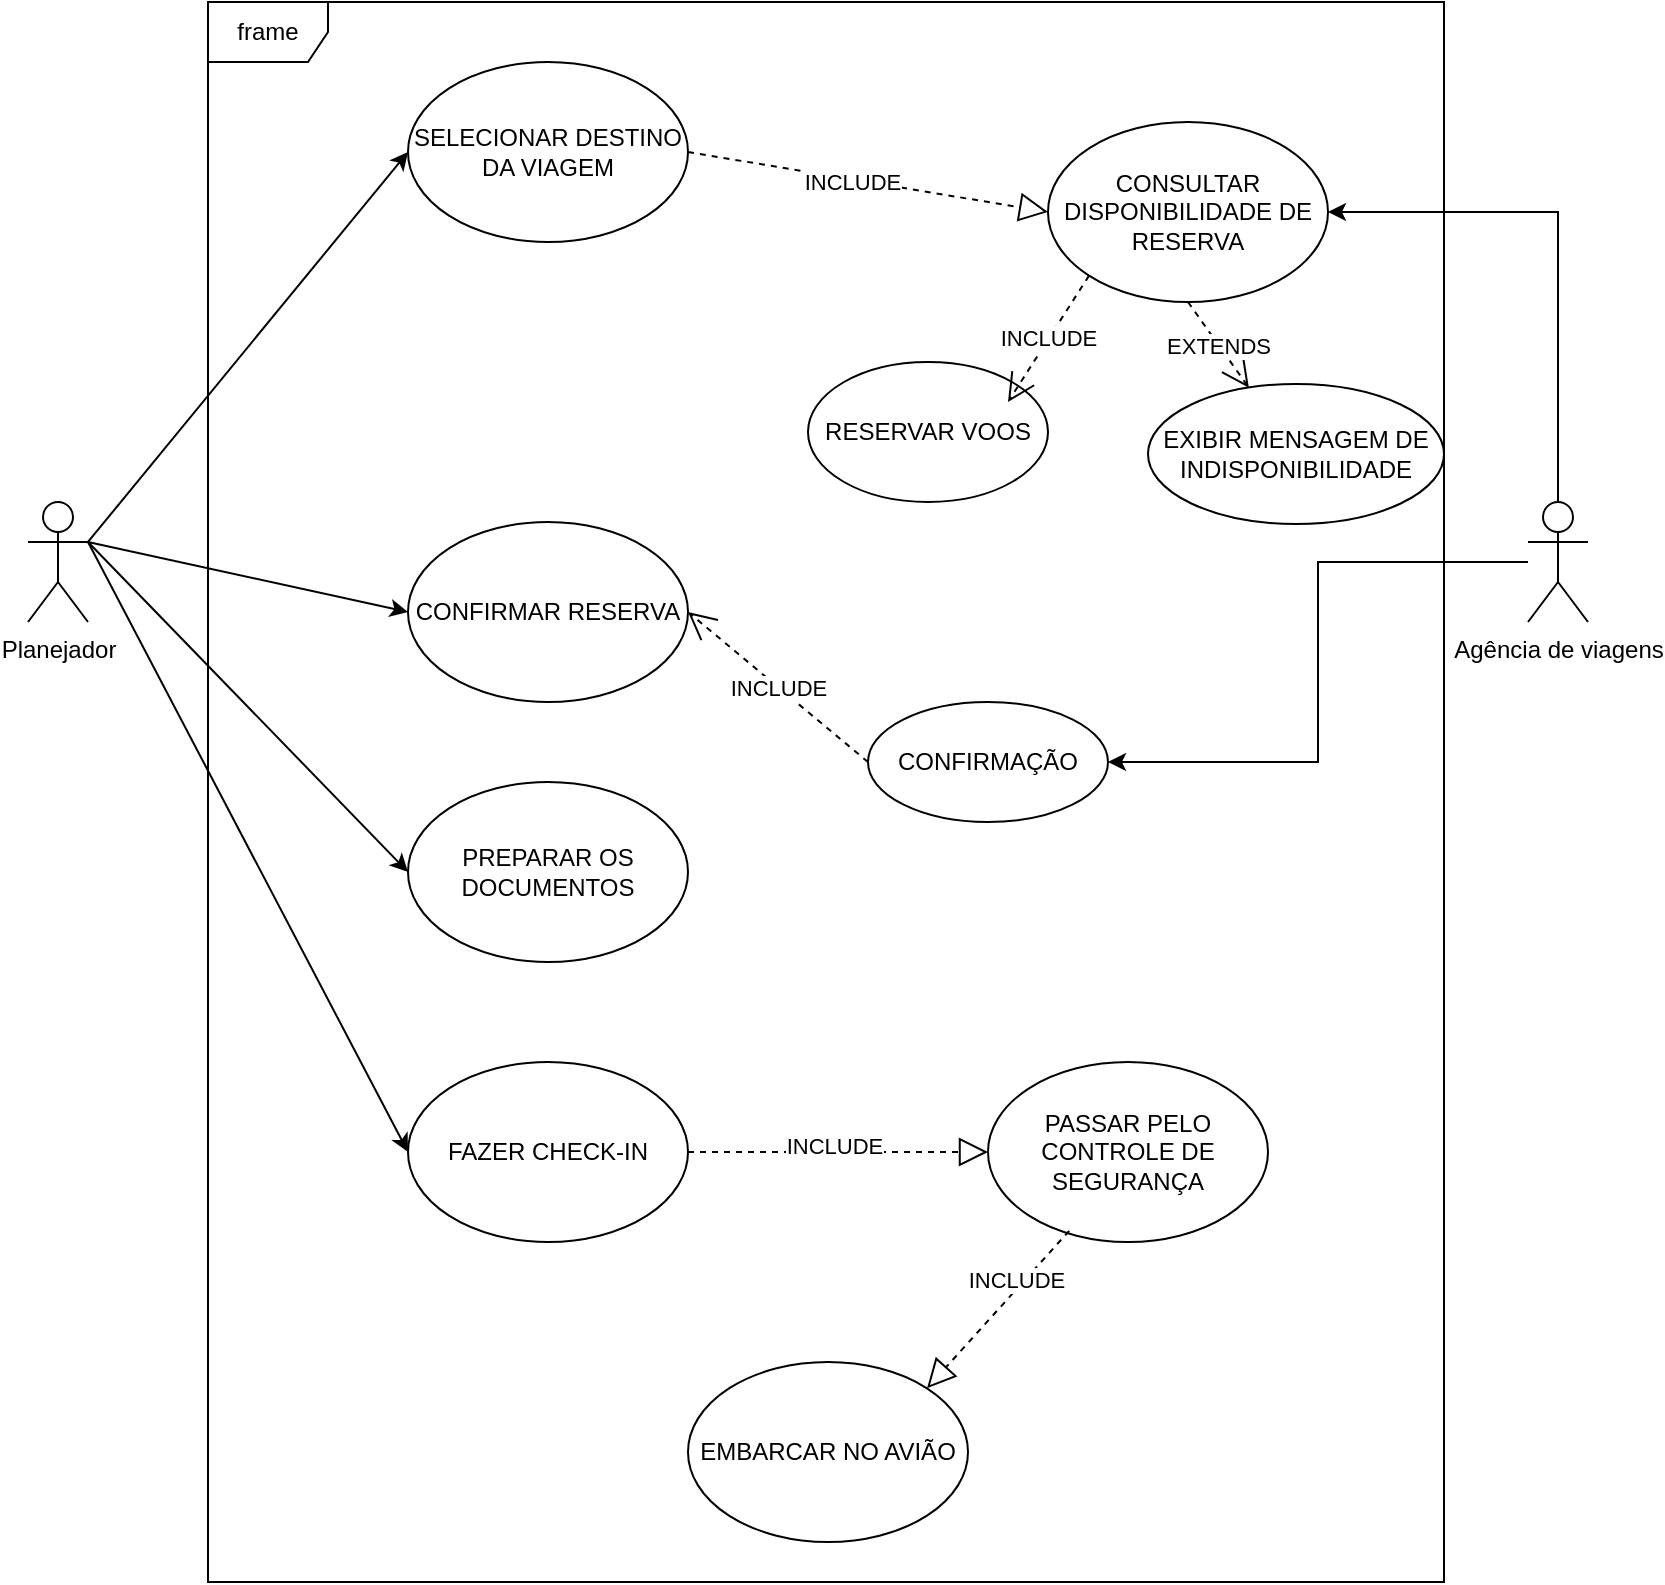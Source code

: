 <mxfile version="24.0.2" type="github">
  <diagram name="Page-1" id="2YBvvXClWsGukQMizWep">
    <mxGraphModel dx="574" dy="510" grid="1" gridSize="10" guides="1" tooltips="1" connect="1" arrows="1" fold="1" page="1" pageScale="1" pageWidth="850" pageHeight="1100" math="0" shadow="0">
      <root>
        <mxCell id="0" />
        <mxCell id="1" parent="0" />
        <mxCell id="GWX-clTnrMnO6bSCdka6-1" value="Planejador&lt;div&gt;&lt;br/&gt;&lt;/div&gt;" style="shape=umlActor;verticalLabelPosition=bottom;verticalAlign=top;html=1;outlineConnect=0;" parent="1" vertex="1">
          <mxGeometry x="222" y="1159" width="30" height="60" as="geometry" />
        </mxCell>
        <mxCell id="GWX-clTnrMnO6bSCdka6-2" value="SELECIONAR DESTINO DA VIAGEM" style="ellipse;whiteSpace=wrap;html=1;" parent="1" vertex="1">
          <mxGeometry x="412" y="939" width="140" height="90" as="geometry" />
        </mxCell>
        <mxCell id="GWX-clTnrMnO6bSCdka6-11" style="edgeStyle=orthogonalEdgeStyle;rounded=0;orthogonalLoop=1;jettySize=auto;html=1;exitX=0.5;exitY=0;exitDx=0;exitDy=0;exitPerimeter=0;entryX=1;entryY=0.5;entryDx=0;entryDy=0;" parent="1" source="GWX-clTnrMnO6bSCdka6-3" target="GWX-clTnrMnO6bSCdka6-9" edge="1">
          <mxGeometry relative="1" as="geometry" />
        </mxCell>
        <mxCell id="GWX-clTnrMnO6bSCdka6-42" style="edgeStyle=orthogonalEdgeStyle;rounded=0;orthogonalLoop=1;jettySize=auto;html=1;entryX=1;entryY=0.5;entryDx=0;entryDy=0;" parent="1" source="GWX-clTnrMnO6bSCdka6-3" target="GWX-clTnrMnO6bSCdka6-21" edge="1">
          <mxGeometry relative="1" as="geometry" />
        </mxCell>
        <mxCell id="GWX-clTnrMnO6bSCdka6-3" value="Agência de viagens" style="shape=umlActor;verticalLabelPosition=bottom;verticalAlign=top;html=1;outlineConnect=0;" parent="1" vertex="1">
          <mxGeometry x="972" y="1159" width="30" height="60" as="geometry" />
        </mxCell>
        <mxCell id="GWX-clTnrMnO6bSCdka6-9" value="CONSULTAR DISPONIBILIDADE DE RESERVA" style="ellipse;whiteSpace=wrap;html=1;" parent="1" vertex="1">
          <mxGeometry x="732" y="969" width="140" height="90" as="geometry" />
        </mxCell>
        <mxCell id="GWX-clTnrMnO6bSCdka6-15" value="" style="endArrow=block;dashed=1;endFill=0;endSize=12;html=1;rounded=0;exitX=1;exitY=0.5;exitDx=0;exitDy=0;entryX=0;entryY=0.5;entryDx=0;entryDy=0;" parent="1" source="GWX-clTnrMnO6bSCdka6-2" target="GWX-clTnrMnO6bSCdka6-9" edge="1">
          <mxGeometry width="160" relative="1" as="geometry">
            <mxPoint x="542" y="1149" as="sourcePoint" />
            <mxPoint x="702" y="1149" as="targetPoint" />
          </mxGeometry>
        </mxCell>
        <mxCell id="GWX-clTnrMnO6bSCdka6-16" value="INCLUDE" style="edgeLabel;html=1;align=center;verticalAlign=middle;resizable=0;points=[];" parent="GWX-clTnrMnO6bSCdka6-15" vertex="1" connectable="0">
          <mxGeometry x="-0.086" y="-1" relative="1" as="geometry">
            <mxPoint as="offset" />
          </mxGeometry>
        </mxCell>
        <mxCell id="GWX-clTnrMnO6bSCdka6-18" value="RESERVAR VOOS" style="ellipse;whiteSpace=wrap;html=1;" parent="1" vertex="1">
          <mxGeometry x="612" y="1089" width="120" height="70" as="geometry" />
        </mxCell>
        <mxCell id="GWX-clTnrMnO6bSCdka6-19" value="INCLUDE" style="endArrow=open;endSize=12;dashed=1;html=1;rounded=0;exitX=0;exitY=1;exitDx=0;exitDy=0;" parent="1" source="GWX-clTnrMnO6bSCdka6-9" edge="1">
          <mxGeometry width="160" relative="1" as="geometry">
            <mxPoint x="522" y="1159" as="sourcePoint" />
            <mxPoint x="712" y="1109" as="targetPoint" />
          </mxGeometry>
        </mxCell>
        <mxCell id="GWX-clTnrMnO6bSCdka6-20" value="CONFIRMAR RESERVA" style="ellipse;whiteSpace=wrap;html=1;" parent="1" vertex="1">
          <mxGeometry x="412" y="1169" width="140" height="90" as="geometry" />
        </mxCell>
        <mxCell id="GWX-clTnrMnO6bSCdka6-21" value="CONFIRMAÇÃO" style="ellipse;whiteSpace=wrap;html=1;" parent="1" vertex="1">
          <mxGeometry x="642" y="1259" width="120" height="60" as="geometry" />
        </mxCell>
        <mxCell id="GWX-clTnrMnO6bSCdka6-22" value="INCLUDE" style="endArrow=open;endSize=12;dashed=1;html=1;rounded=0;entryX=1;entryY=0.5;entryDx=0;entryDy=0;exitX=0;exitY=0.5;exitDx=0;exitDy=0;" parent="1" source="GWX-clTnrMnO6bSCdka6-21" target="GWX-clTnrMnO6bSCdka6-20" edge="1">
          <mxGeometry width="160" relative="1" as="geometry">
            <mxPoint x="522" y="1169" as="sourcePoint" />
            <mxPoint x="642" y="1289" as="targetPoint" />
          </mxGeometry>
        </mxCell>
        <mxCell id="GWX-clTnrMnO6bSCdka6-24" value="PREPARAR OS DOCUMENTOS" style="ellipse;whiteSpace=wrap;html=1;" parent="1" vertex="1">
          <mxGeometry x="412" y="1299" width="140" height="90" as="geometry" />
        </mxCell>
        <mxCell id="GWX-clTnrMnO6bSCdka6-27" value="" style="endArrow=classic;html=1;rounded=0;exitX=1;exitY=0.333;exitDx=0;exitDy=0;exitPerimeter=0;entryX=0;entryY=0.5;entryDx=0;entryDy=0;" parent="1" source="GWX-clTnrMnO6bSCdka6-1" target="GWX-clTnrMnO6bSCdka6-2" edge="1">
          <mxGeometry width="50" height="50" relative="1" as="geometry">
            <mxPoint x="722" y="1199" as="sourcePoint" />
            <mxPoint x="772" y="1149" as="targetPoint" />
          </mxGeometry>
        </mxCell>
        <mxCell id="GWX-clTnrMnO6bSCdka6-28" value="" style="endArrow=classic;html=1;rounded=0;exitX=1;exitY=0.333;exitDx=0;exitDy=0;exitPerimeter=0;entryX=0;entryY=0.5;entryDx=0;entryDy=0;" parent="1" source="GWX-clTnrMnO6bSCdka6-1" target="GWX-clTnrMnO6bSCdka6-20" edge="1">
          <mxGeometry width="50" height="50" relative="1" as="geometry">
            <mxPoint x="222" y="1189" as="sourcePoint" />
            <mxPoint x="422" y="994" as="targetPoint" />
          </mxGeometry>
        </mxCell>
        <mxCell id="GWX-clTnrMnO6bSCdka6-29" value="" style="endArrow=classic;html=1;rounded=0;exitX=1;exitY=0.333;exitDx=0;exitDy=0;exitPerimeter=0;entryX=0;entryY=0.5;entryDx=0;entryDy=0;" parent="1" source="GWX-clTnrMnO6bSCdka6-1" target="GWX-clTnrMnO6bSCdka6-24" edge="1">
          <mxGeometry width="50" height="50" relative="1" as="geometry">
            <mxPoint x="222" y="1189" as="sourcePoint" />
            <mxPoint x="422" y="1224" as="targetPoint" />
          </mxGeometry>
        </mxCell>
        <mxCell id="GWX-clTnrMnO6bSCdka6-30" value="FAZER CHECK-IN" style="ellipse;whiteSpace=wrap;html=1;" parent="1" vertex="1">
          <mxGeometry x="412" y="1439" width="140" height="90" as="geometry" />
        </mxCell>
        <mxCell id="GWX-clTnrMnO6bSCdka6-31" value="PASSAR PELO CONTROLE DE SEGURANÇA" style="ellipse;whiteSpace=wrap;html=1;" parent="1" vertex="1">
          <mxGeometry x="702" y="1439" width="140" height="90" as="geometry" />
        </mxCell>
        <mxCell id="GWX-clTnrMnO6bSCdka6-32" value="EMBARCAR NO AVIÃO" style="ellipse;whiteSpace=wrap;html=1;" parent="1" vertex="1">
          <mxGeometry x="552" y="1589" width="140" height="90" as="geometry" />
        </mxCell>
        <mxCell id="GWX-clTnrMnO6bSCdka6-33" value="" style="endArrow=classic;html=1;rounded=0;exitX=1;exitY=0.333;exitDx=0;exitDy=0;exitPerimeter=0;entryX=0;entryY=0.5;entryDx=0;entryDy=0;" parent="1" source="GWX-clTnrMnO6bSCdka6-1" target="GWX-clTnrMnO6bSCdka6-30" edge="1">
          <mxGeometry width="50" height="50" relative="1" as="geometry">
            <mxPoint x="222" y="1189" as="sourcePoint" />
            <mxPoint x="422" y="1354" as="targetPoint" />
          </mxGeometry>
        </mxCell>
        <mxCell id="GWX-clTnrMnO6bSCdka6-34" value="" style="endArrow=block;dashed=1;endFill=0;endSize=12;html=1;rounded=0;exitX=1;exitY=0.5;exitDx=0;exitDy=0;" parent="1" source="GWX-clTnrMnO6bSCdka6-30" target="GWX-clTnrMnO6bSCdka6-31" edge="1">
          <mxGeometry width="160" relative="1" as="geometry">
            <mxPoint x="672" y="1529" as="sourcePoint" />
            <mxPoint x="832" y="1529" as="targetPoint" />
          </mxGeometry>
        </mxCell>
        <mxCell id="GWX-clTnrMnO6bSCdka6-36" value="INCLUDE" style="edgeLabel;html=1;align=center;verticalAlign=middle;resizable=0;points=[];" parent="GWX-clTnrMnO6bSCdka6-34" vertex="1" connectable="0">
          <mxGeometry x="-0.035" y="3" relative="1" as="geometry">
            <mxPoint as="offset" />
          </mxGeometry>
        </mxCell>
        <mxCell id="GWX-clTnrMnO6bSCdka6-35" value="" style="endArrow=block;dashed=1;endFill=0;endSize=12;html=1;rounded=0;exitX=0.29;exitY=0.938;exitDx=0;exitDy=0;entryX=1;entryY=0;entryDx=0;entryDy=0;exitPerimeter=0;" parent="1" source="GWX-clTnrMnO6bSCdka6-31" target="GWX-clTnrMnO6bSCdka6-32" edge="1">
          <mxGeometry width="160" relative="1" as="geometry">
            <mxPoint x="562" y="1494" as="sourcePoint" />
            <mxPoint x="712" y="1494" as="targetPoint" />
          </mxGeometry>
        </mxCell>
        <mxCell id="GWX-clTnrMnO6bSCdka6-37" value="INCLUDE" style="edgeLabel;html=1;align=center;verticalAlign=middle;resizable=0;points=[];" parent="GWX-clTnrMnO6bSCdka6-35" vertex="1" connectable="0">
          <mxGeometry x="-0.321" y="-4" relative="1" as="geometry">
            <mxPoint as="offset" />
          </mxGeometry>
        </mxCell>
        <mxCell id="GWX-clTnrMnO6bSCdka6-41" value="frame" style="shape=umlFrame;whiteSpace=wrap;html=1;pointerEvents=0;" parent="1" vertex="1">
          <mxGeometry x="312" y="909" width="618" height="790" as="geometry" />
        </mxCell>
        <mxCell id="GWX-clTnrMnO6bSCdka6-44" value="EXIBIR MENSAGEM DE INDISPONIBILIDADE" style="ellipse;whiteSpace=wrap;html=1;" parent="1" vertex="1">
          <mxGeometry x="782" y="1100" width="148" height="70" as="geometry" />
        </mxCell>
        <mxCell id="GWX-clTnrMnO6bSCdka6-45" value="EXTENDS" style="endArrow=open;endSize=12;dashed=1;html=1;rounded=0;exitX=0.5;exitY=1;exitDx=0;exitDy=0;" parent="1" source="GWX-clTnrMnO6bSCdka6-9" target="GWX-clTnrMnO6bSCdka6-44" edge="1">
          <mxGeometry width="160" relative="1" as="geometry">
            <mxPoint x="763" y="1056" as="sourcePoint" />
            <mxPoint x="722" y="1119" as="targetPoint" />
          </mxGeometry>
        </mxCell>
      </root>
    </mxGraphModel>
  </diagram>
</mxfile>
